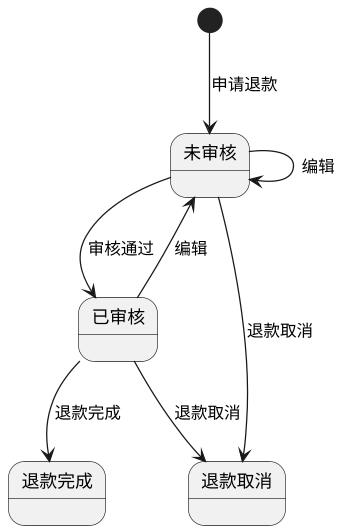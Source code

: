 @startuml
scale 350 width

state 未审核 {
}

state 已审核 {
}

state 退款完成 {
}

state 退款取消 {
}

[*] --> 未审核 : 申请退款
未审核 --> 未审核 : 编辑
未审核 --> 已审核 : 审核通过
未审核 --> 退款取消 : 退款取消

已审核 --> 未审核 : 编辑
已审核 --> 退款取消 : 退款取消
已审核 --> 退款完成 : 退款完成

@enduml